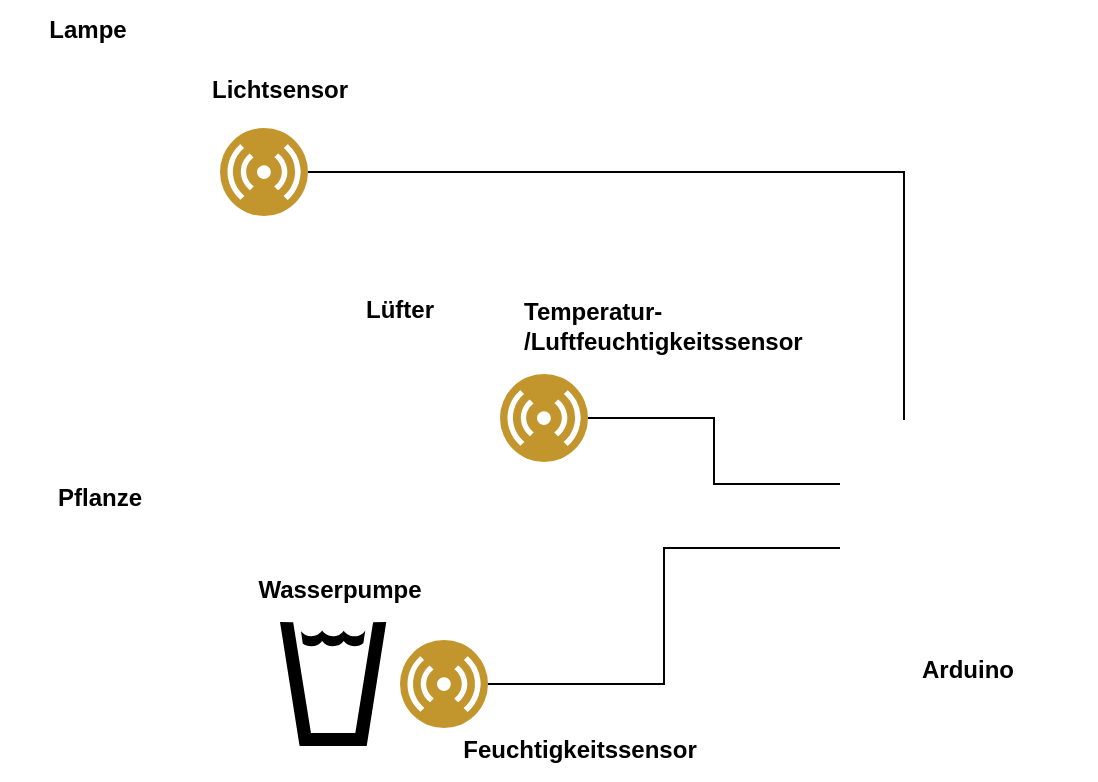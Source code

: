 <mxfile version="20.3.6" type="device"><diagram id="NIl-ighfFSepMMgZc8NL" name="Seite-1"><mxGraphModel dx="981" dy="630" grid="1" gridSize="10" guides="1" tooltips="1" connect="1" arrows="1" fold="1" page="1" pageScale="1" pageWidth="827" pageHeight="1169" math="0" shadow="0"><root><mxCell id="0"/><mxCell id="1" parent="0"/><mxCell id="DArPZ2wjKG7DgGbqY3JK-1" value="" style="shape=image;html=1;verticalAlign=top;verticalLabelPosition=bottom;labelBackgroundColor=#ffffff;imageAspect=0;aspect=fixed;image=https://cdn2.iconfinder.com/data/icons/electronic-13/480/3-electronic-arduino-chipset-icon-2-128.png" vertex="1" parent="1"><mxGeometry x="610" y="400" width="128" height="128" as="geometry"/></mxCell><mxCell id="DArPZ2wjKG7DgGbqY3JK-2" value="" style="shape=image;html=1;verticalAlign=top;verticalLabelPosition=bottom;labelBackgroundColor=#ffffff;imageAspect=0;aspect=fixed;image=https://cdn1.iconfinder.com/data/icons/icons-for-a-site-1/64/advantage_eco_friendly-128.png" vertex="1" parent="1"><mxGeometry x="190" y="459" width="100" height="100" as="geometry"/></mxCell><mxCell id="DArPZ2wjKG7DgGbqY3JK-3" value="" style="shape=image;html=1;verticalAlign=top;verticalLabelPosition=bottom;labelBackgroundColor=#ffffff;imageAspect=0;aspect=fixed;image=https://cdn1.iconfinder.com/data/icons/ui-essential-17/32/UI_Essential_Outline_1_essential-app-ui-creative-idea-lamp-128.png;rotation=-180;" vertex="1" parent="1"><mxGeometry x="190" y="232" width="88" height="88" as="geometry"/></mxCell><mxCell id="DArPZ2wjKG7DgGbqY3JK-4" value="" style="shape=mxgraph.signs.food.drinking_water_1;html=1;pointerEvents=1;fillColor=#000000;strokeColor=none;verticalLabelPosition=bottom;verticalAlign=top;align=center;" vertex="1" parent="1"><mxGeometry x="330" y="501" width="53.14" height="62" as="geometry"/></mxCell><mxCell id="DArPZ2wjKG7DgGbqY3JK-25" style="edgeStyle=orthogonalEdgeStyle;rounded=0;orthogonalLoop=1;jettySize=auto;html=1;entryX=0.25;entryY=0;entryDx=0;entryDy=0;endArrow=none;endFill=0;" edge="1" parent="1" source="DArPZ2wjKG7DgGbqY3JK-5" target="DArPZ2wjKG7DgGbqY3JK-1"><mxGeometry relative="1" as="geometry"/></mxCell><mxCell id="DArPZ2wjKG7DgGbqY3JK-5" value="" style="aspect=fixed;perimeter=ellipsePerimeter;html=1;align=center;shadow=0;dashed=0;fontColor=#4277BB;labelBackgroundColor=#ffffff;fontSize=12;spacingTop=3;image;image=img/lib/ibm/users/sensor.svg;" vertex="1" parent="1"><mxGeometry x="300" y="254" width="44" height="44" as="geometry"/></mxCell><mxCell id="DArPZ2wjKG7DgGbqY3JK-29" style="edgeStyle=orthogonalEdgeStyle;rounded=0;orthogonalLoop=1;jettySize=auto;html=1;endArrow=none;endFill=0;" edge="1" parent="1" source="DArPZ2wjKG7DgGbqY3JK-7" target="DArPZ2wjKG7DgGbqY3JK-1"><mxGeometry relative="1" as="geometry"/></mxCell><mxCell id="DArPZ2wjKG7DgGbqY3JK-7" value="" style="aspect=fixed;perimeter=ellipsePerimeter;html=1;align=center;shadow=0;dashed=0;fontColor=#4277BB;labelBackgroundColor=#ffffff;fontSize=12;spacingTop=3;image;image=img/lib/ibm/users/sensor.svg;" vertex="1" parent="1"><mxGeometry x="390" y="510" width="44" height="44" as="geometry"/></mxCell><mxCell id="DArPZ2wjKG7DgGbqY3JK-18" style="edgeStyle=orthogonalEdgeStyle;rounded=0;orthogonalLoop=1;jettySize=auto;html=1;entryX=0;entryY=0.25;entryDx=0;entryDy=0;endArrow=none;endFill=0;" edge="1" parent="1" source="DArPZ2wjKG7DgGbqY3JK-8" target="DArPZ2wjKG7DgGbqY3JK-1"><mxGeometry relative="1" as="geometry"/></mxCell><mxCell id="DArPZ2wjKG7DgGbqY3JK-8" value="" style="aspect=fixed;perimeter=ellipsePerimeter;html=1;align=center;shadow=0;dashed=0;fontColor=#4277BB;labelBackgroundColor=#ffffff;fontSize=12;spacingTop=3;image;image=img/lib/ibm/users/sensor.svg;" vertex="1" parent="1"><mxGeometry x="440" y="377" width="44" height="44" as="geometry"/></mxCell><mxCell id="DArPZ2wjKG7DgGbqY3JK-14" value="&lt;b&gt;Lüfter&lt;/b&gt;" style="text;html=1;strokeColor=none;fillColor=none;align=center;verticalAlign=middle;whiteSpace=wrap;rounded=0;" vertex="1" parent="1"><mxGeometry x="360" y="330" width="60" height="30" as="geometry"/></mxCell><mxCell id="DArPZ2wjKG7DgGbqY3JK-15" value="&lt;b&gt;Feuchtigkeitssensor&lt;/b&gt;" style="text;html=1;strokeColor=none;fillColor=none;align=center;verticalAlign=middle;whiteSpace=wrap;rounded=0;" vertex="1" parent="1"><mxGeometry x="450" y="550" width="60" height="30" as="geometry"/></mxCell><mxCell id="DArPZ2wjKG7DgGbqY3JK-17" value="&lt;b&gt;Temperatur- /Luftfeuchtigkeitssensor&lt;/b&gt;" style="text;html=1;strokeColor=none;fillColor=none;align=left;verticalAlign=middle;whiteSpace=wrap;rounded=0;" vertex="1" parent="1"><mxGeometry x="450" y="338" width="60" height="30" as="geometry"/></mxCell><mxCell id="DArPZ2wjKG7DgGbqY3JK-19" value="&lt;b&gt;Lampe&lt;/b&gt;" style="text;html=1;strokeColor=none;fillColor=none;align=center;verticalAlign=middle;whiteSpace=wrap;rounded=0;" vertex="1" parent="1"><mxGeometry x="204" y="190" width="60" height="30" as="geometry"/></mxCell><mxCell id="DArPZ2wjKG7DgGbqY3JK-20" value="&lt;b&gt;Wasserpumpe&lt;/b&gt;" style="text;html=1;strokeColor=none;fillColor=none;align=center;verticalAlign=middle;whiteSpace=wrap;rounded=0;" vertex="1" parent="1"><mxGeometry x="330" y="470" width="60" height="30" as="geometry"/></mxCell><mxCell id="DArPZ2wjKG7DgGbqY3JK-23" value="" style="shape=image;html=1;verticalAlign=top;verticalLabelPosition=bottom;labelBackgroundColor=#ffffff;imageAspect=0;aspect=fixed;image=https://cdn1.iconfinder.com/data/icons/bootstrap-vol-2/16/fan-128.png" vertex="1" parent="1"><mxGeometry x="360" y="368" width="62" height="62" as="geometry"/></mxCell><mxCell id="DArPZ2wjKG7DgGbqY3JK-24" value="&lt;b&gt;Lichtsensor&lt;/b&gt;" style="text;html=1;strokeColor=none;fillColor=none;align=center;verticalAlign=middle;whiteSpace=wrap;rounded=0;" vertex="1" parent="1"><mxGeometry x="300" y="220" width="60" height="30" as="geometry"/></mxCell><mxCell id="DArPZ2wjKG7DgGbqY3JK-26" value="&lt;b&gt;Pflanze&lt;/b&gt;" style="text;html=1;strokeColor=none;fillColor=none;align=center;verticalAlign=middle;whiteSpace=wrap;rounded=0;" vertex="1" parent="1"><mxGeometry x="210" y="424" width="60" height="30" as="geometry"/></mxCell><mxCell id="DArPZ2wjKG7DgGbqY3JK-27" value="&lt;b&gt;Arduino&lt;/b&gt;" style="text;html=1;strokeColor=none;fillColor=none;align=center;verticalAlign=middle;whiteSpace=wrap;rounded=0;" vertex="1" parent="1"><mxGeometry x="644" y="510" width="60" height="30" as="geometry"/></mxCell></root></mxGraphModel></diagram></mxfile>